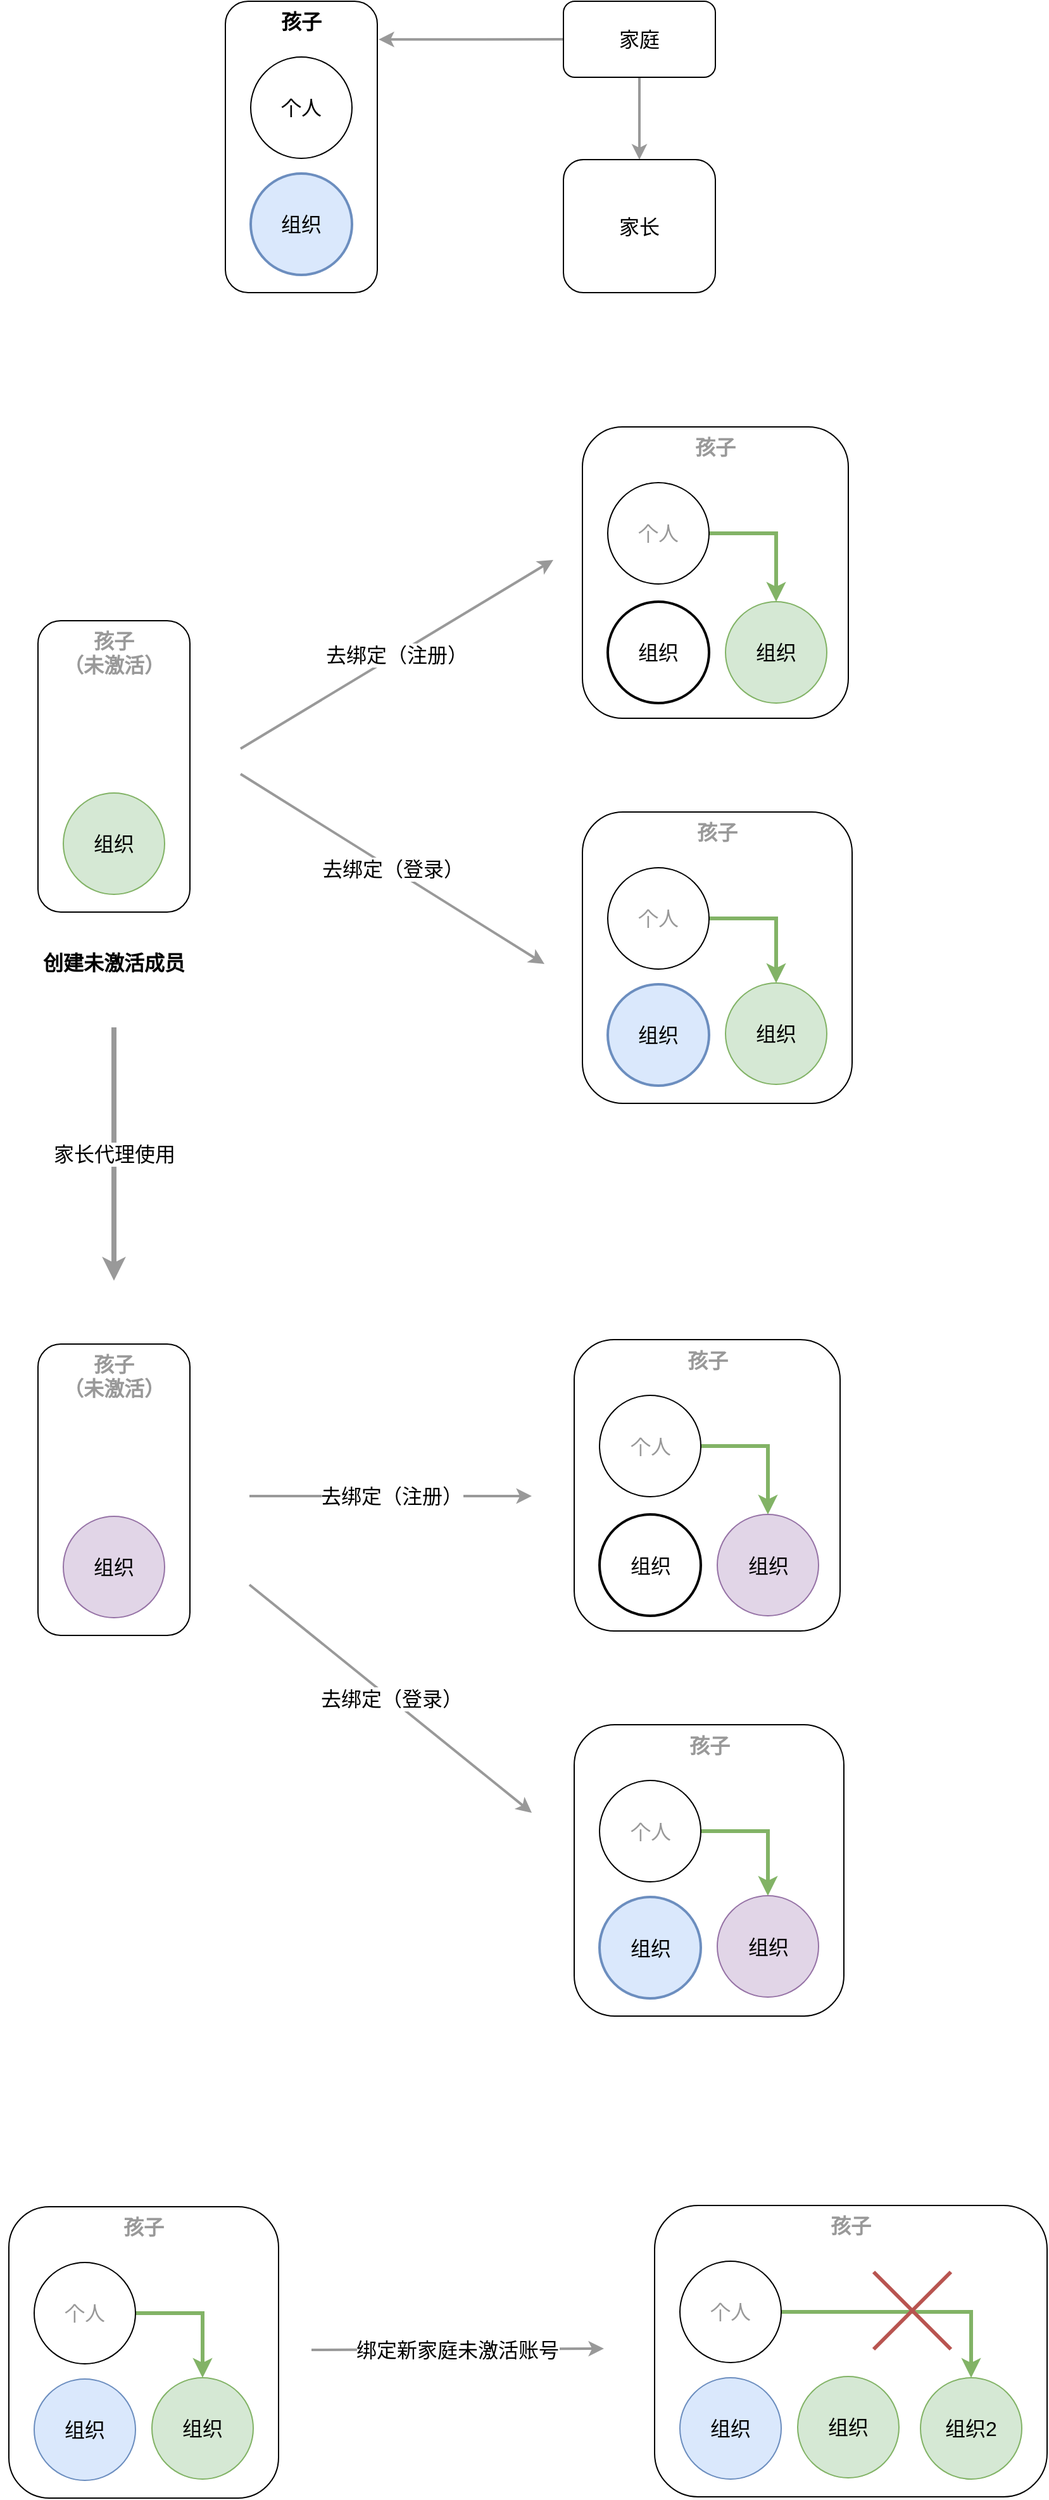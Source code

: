 <mxfile version="14.1.9" type="github" pages="2">
  <diagram id="Cac-hUQVUq3Df50x9ENL" name="Page-1">
    <mxGraphModel dx="1422" dy="892" grid="1" gridSize="10" guides="1" tooltips="1" connect="1" arrows="1" fold="1" page="1" pageScale="1" pageWidth="827" pageHeight="1169" math="0" shadow="0">
      <root>
        <mxCell id="0" />
        <mxCell id="1" parent="0" />
        <mxCell id="xXE9XdrUVikF0zcDaUjN-1" value="孩子" style="rounded=1;whiteSpace=wrap;html=1;fontSize=16;fontColor=#000000;verticalAlign=top;fontStyle=1" vertex="1" parent="1">
          <mxGeometry x="208" y="30" width="120" height="230" as="geometry" />
        </mxCell>
        <mxCell id="xXE9XdrUVikF0zcDaUjN-2" value="个人" style="ellipse;whiteSpace=wrap;html=1;aspect=fixed;fontSize=16;fontColor=#000000;" vertex="1" parent="1">
          <mxGeometry x="228" y="74" width="80" height="80" as="geometry" />
        </mxCell>
        <mxCell id="xXE9XdrUVikF0zcDaUjN-3" value="组织" style="ellipse;whiteSpace=wrap;html=1;aspect=fixed;fontSize=16;fillColor=#dae8fc;strokeColor=#6c8ebf;fontColor=#000000;strokeWidth=2;" vertex="1" parent="1">
          <mxGeometry x="228" y="166" width="80" height="80" as="geometry" />
        </mxCell>
        <mxCell id="xXE9XdrUVikF0zcDaUjN-4" value="孩子&lt;br&gt;（未激活）" style="rounded=1;whiteSpace=wrap;html=1;fontSize=16;fontColor=#999999;verticalAlign=top;fontStyle=1" vertex="1" parent="1">
          <mxGeometry x="60" y="519" width="120" height="230" as="geometry" />
        </mxCell>
        <mxCell id="xXE9XdrUVikF0zcDaUjN-5" value="组织" style="ellipse;whiteSpace=wrap;html=1;aspect=fixed;fontSize=16;fillColor=#d5e8d4;strokeColor=#82b366;strokeWidth=1;" vertex="1" parent="1">
          <mxGeometry x="80" y="655" width="80" height="80" as="geometry" />
        </mxCell>
        <mxCell id="xXE9XdrUVikF0zcDaUjN-6" value="创建未激活成员" style="text;html=1;strokeColor=none;fillColor=none;align=center;verticalAlign=middle;whiteSpace=wrap;rounded=0;fontSize=16;fontColor=#000000;fontStyle=1" vertex="1" parent="1">
          <mxGeometry x="30" y="779" width="180" height="20" as="geometry" />
        </mxCell>
        <mxCell id="xXE9XdrUVikF0zcDaUjN-7" value="孩子&lt;br&gt;（未激活）" style="rounded=1;whiteSpace=wrap;html=1;fontSize=16;fontColor=#999999;verticalAlign=top;fontStyle=1" vertex="1" parent="1">
          <mxGeometry x="60" y="1090" width="120" height="230" as="geometry" />
        </mxCell>
        <mxCell id="xXE9XdrUVikF0zcDaUjN-8" value="组织" style="ellipse;whiteSpace=wrap;html=1;aspect=fixed;fontSize=16;fillColor=#e1d5e7;strokeColor=#9673a6;" vertex="1" parent="1">
          <mxGeometry x="80" y="1226" width="80" height="80" as="geometry" />
        </mxCell>
        <mxCell id="xXE9XdrUVikF0zcDaUjN-9" style="edgeStyle=none;rounded=0;orthogonalLoop=1;jettySize=auto;html=1;strokeColor=#999999;strokeWidth=2;fontSize=16;fontColor=#000000;entryX=1.009;entryY=0.131;entryDx=0;entryDy=0;entryPerimeter=0;" edge="1" parent="1" source="xXE9XdrUVikF0zcDaUjN-11" target="xXE9XdrUVikF0zcDaUjN-1">
          <mxGeometry relative="1" as="geometry" />
        </mxCell>
        <mxCell id="xXE9XdrUVikF0zcDaUjN-10" style="edgeStyle=none;rounded=0;orthogonalLoop=1;jettySize=auto;html=1;strokeColor=#999999;strokeWidth=2;fontSize=16;fontColor=#000000;" edge="1" parent="1" source="xXE9XdrUVikF0zcDaUjN-11" target="xXE9XdrUVikF0zcDaUjN-12">
          <mxGeometry relative="1" as="geometry" />
        </mxCell>
        <mxCell id="xXE9XdrUVikF0zcDaUjN-11" value="家庭" style="rounded=1;whiteSpace=wrap;html=1;fontSize=16;fontColor=#000000;align=center;" vertex="1" parent="1">
          <mxGeometry x="475" y="30" width="120" height="60" as="geometry" />
        </mxCell>
        <mxCell id="xXE9XdrUVikF0zcDaUjN-12" value="家长" style="rounded=1;whiteSpace=wrap;html=1;fontSize=16;fontColor=#000000;align=center;" vertex="1" parent="1">
          <mxGeometry x="475" y="155" width="120" height="105" as="geometry" />
        </mxCell>
        <mxCell id="xXE9XdrUVikF0zcDaUjN-13" value="去绑定（注册）" style="endArrow=classic;html=1;strokeColor=#999999;strokeWidth=2;fontSize=16;fontColor=#000000;" edge="1" parent="1">
          <mxGeometry width="50" height="50" relative="1" as="geometry">
            <mxPoint x="220" y="620" as="sourcePoint" />
            <mxPoint x="467" y="471" as="targetPoint" />
          </mxGeometry>
        </mxCell>
        <mxCell id="xXE9XdrUVikF0zcDaUjN-14" value="孩子" style="rounded=1;whiteSpace=wrap;html=1;fontSize=16;fontColor=#999999;verticalAlign=top;fontStyle=1" vertex="1" parent="1">
          <mxGeometry x="490" y="366" width="210" height="230" as="geometry" />
        </mxCell>
        <mxCell id="xXE9XdrUVikF0zcDaUjN-15" style="edgeStyle=orthogonalEdgeStyle;rounded=0;orthogonalLoop=1;jettySize=auto;html=1;strokeWidth=3;fontColor=#000000;fillColor=#d5e8d4;strokeColor=#82b366;" edge="1" parent="1" source="xXE9XdrUVikF0zcDaUjN-16" target="xXE9XdrUVikF0zcDaUjN-17">
          <mxGeometry relative="1" as="geometry" />
        </mxCell>
        <mxCell id="xXE9XdrUVikF0zcDaUjN-16" value="个人" style="ellipse;whiteSpace=wrap;html=1;aspect=fixed;fontSize=16;fontColor=#999999;" vertex="1" parent="1">
          <mxGeometry x="510" y="410" width="80" height="80" as="geometry" />
        </mxCell>
        <mxCell id="xXE9XdrUVikF0zcDaUjN-17" value="组织" style="ellipse;whiteSpace=wrap;html=1;aspect=fixed;fontSize=16;fillColor=#d5e8d4;strokeColor=#82b366;" vertex="1" parent="1">
          <mxGeometry x="603" y="504" width="80" height="80" as="geometry" />
        </mxCell>
        <mxCell id="xXE9XdrUVikF0zcDaUjN-18" value="孩子" style="rounded=1;whiteSpace=wrap;html=1;fontSize=16;fontColor=#999999;verticalAlign=top;fontStyle=1" vertex="1" parent="1">
          <mxGeometry x="490" y="670" width="213" height="230" as="geometry" />
        </mxCell>
        <mxCell id="xXE9XdrUVikF0zcDaUjN-19" style="edgeStyle=orthogonalEdgeStyle;rounded=0;orthogonalLoop=1;jettySize=auto;html=1;fillColor=#d5e8d4;strokeColor=#82b366;strokeWidth=3;" edge="1" parent="1" source="xXE9XdrUVikF0zcDaUjN-20" target="xXE9XdrUVikF0zcDaUjN-23">
          <mxGeometry relative="1" as="geometry" />
        </mxCell>
        <mxCell id="xXE9XdrUVikF0zcDaUjN-20" value="个人" style="ellipse;whiteSpace=wrap;html=1;aspect=fixed;fontSize=16;fontColor=#999999;" vertex="1" parent="1">
          <mxGeometry x="510" y="714" width="80" height="80" as="geometry" />
        </mxCell>
        <mxCell id="xXE9XdrUVikF0zcDaUjN-21" value="组织" style="ellipse;whiteSpace=wrap;html=1;aspect=fixed;fontSize=16;fillColor=#dae8fc;strokeColor=#6c8ebf;strokeWidth=2;" vertex="1" parent="1">
          <mxGeometry x="510" y="806" width="80" height="80" as="geometry" />
        </mxCell>
        <mxCell id="xXE9XdrUVikF0zcDaUjN-22" value="去绑定（登录）" style="endArrow=classic;html=1;strokeColor=#999999;strokeWidth=2;fontSize=16;fontColor=#000000;" edge="1" parent="1">
          <mxGeometry width="50" height="50" relative="1" as="geometry">
            <mxPoint x="220" y="640" as="sourcePoint" />
            <mxPoint x="460" y="790" as="targetPoint" />
          </mxGeometry>
        </mxCell>
        <mxCell id="xXE9XdrUVikF0zcDaUjN-23" value="组织" style="ellipse;whiteSpace=wrap;html=1;aspect=fixed;fontSize=16;fillColor=#d5e8d4;strokeColor=#82b366;" vertex="1" parent="1">
          <mxGeometry x="603" y="805" width="80" height="80" as="geometry" />
        </mxCell>
        <mxCell id="xXE9XdrUVikF0zcDaUjN-24" value="家长代理使用" style="endArrow=classic;html=1;strokeColor=#999999;strokeWidth=4;fontSize=16;fontColor=#000000;" edge="1" parent="1">
          <mxGeometry width="50" height="50" relative="1" as="geometry">
            <mxPoint x="120" y="840" as="sourcePoint" />
            <mxPoint x="120" y="1040" as="targetPoint" />
          </mxGeometry>
        </mxCell>
        <mxCell id="xXE9XdrUVikF0zcDaUjN-25" value="组织" style="ellipse;whiteSpace=wrap;html=1;aspect=fixed;fontSize=16;strokeWidth=2;" vertex="1" parent="1">
          <mxGeometry x="510" y="504" width="80" height="80" as="geometry" />
        </mxCell>
        <mxCell id="xXE9XdrUVikF0zcDaUjN-26" value="孩子" style="rounded=1;whiteSpace=wrap;html=1;fontSize=16;fontColor=#999999;verticalAlign=top;fontStyle=1" vertex="1" parent="1">
          <mxGeometry x="483.5" y="1086.5" width="210" height="230" as="geometry" />
        </mxCell>
        <mxCell id="xXE9XdrUVikF0zcDaUjN-27" style="edgeStyle=orthogonalEdgeStyle;rounded=0;orthogonalLoop=1;jettySize=auto;html=1;strokeWidth=3;fontColor=#000000;fillColor=#d5e8d4;strokeColor=#82b366;" edge="1" parent="1" source="xXE9XdrUVikF0zcDaUjN-28" target="xXE9XdrUVikF0zcDaUjN-29">
          <mxGeometry relative="1" as="geometry" />
        </mxCell>
        <mxCell id="xXE9XdrUVikF0zcDaUjN-28" value="个人" style="ellipse;whiteSpace=wrap;html=1;aspect=fixed;fontSize=16;fontColor=#999999;" vertex="1" parent="1">
          <mxGeometry x="503.5" y="1130.5" width="80" height="80" as="geometry" />
        </mxCell>
        <mxCell id="xXE9XdrUVikF0zcDaUjN-29" value="组织" style="ellipse;whiteSpace=wrap;html=1;aspect=fixed;fontSize=16;fillColor=#e1d5e7;strokeColor=#9673a6;" vertex="1" parent="1">
          <mxGeometry x="596.5" y="1224.5" width="80" height="80" as="geometry" />
        </mxCell>
        <mxCell id="xXE9XdrUVikF0zcDaUjN-30" value="孩子" style="rounded=1;whiteSpace=wrap;html=1;fontSize=16;fontColor=#999999;verticalAlign=top;fontStyle=1" vertex="1" parent="1">
          <mxGeometry x="483.5" y="1390.5" width="213" height="230" as="geometry" />
        </mxCell>
        <mxCell id="xXE9XdrUVikF0zcDaUjN-31" style="edgeStyle=orthogonalEdgeStyle;rounded=0;orthogonalLoop=1;jettySize=auto;html=1;fillColor=#d5e8d4;strokeColor=#82b366;strokeWidth=3;" edge="1" parent="1" source="xXE9XdrUVikF0zcDaUjN-32" target="xXE9XdrUVikF0zcDaUjN-34">
          <mxGeometry relative="1" as="geometry" />
        </mxCell>
        <mxCell id="xXE9XdrUVikF0zcDaUjN-32" value="个人" style="ellipse;whiteSpace=wrap;html=1;aspect=fixed;fontSize=16;fontColor=#999999;" vertex="1" parent="1">
          <mxGeometry x="503.5" y="1434.5" width="80" height="80" as="geometry" />
        </mxCell>
        <mxCell id="xXE9XdrUVikF0zcDaUjN-33" value="组织" style="ellipse;whiteSpace=wrap;html=1;aspect=fixed;fontSize=16;fillColor=#dae8fc;strokeColor=#6c8ebf;strokeWidth=2;" vertex="1" parent="1">
          <mxGeometry x="503.5" y="1526.5" width="80" height="80" as="geometry" />
        </mxCell>
        <mxCell id="xXE9XdrUVikF0zcDaUjN-34" value="组织" style="ellipse;whiteSpace=wrap;html=1;aspect=fixed;fontSize=16;fillColor=#e1d5e7;strokeColor=#9673a6;" vertex="1" parent="1">
          <mxGeometry x="596.5" y="1525.5" width="80" height="80" as="geometry" />
        </mxCell>
        <mxCell id="xXE9XdrUVikF0zcDaUjN-35" value="组织" style="ellipse;whiteSpace=wrap;html=1;aspect=fixed;fontSize=16;strokeWidth=2;" vertex="1" parent="1">
          <mxGeometry x="503.5" y="1224.5" width="80" height="80" as="geometry" />
        </mxCell>
        <mxCell id="xXE9XdrUVikF0zcDaUjN-36" value="去绑定（注册）" style="endArrow=classic;html=1;strokeColor=#999999;strokeWidth=2;fontSize=16;fontColor=#000000;" edge="1" parent="1">
          <mxGeometry width="50" height="50" relative="1" as="geometry">
            <mxPoint x="227" y="1210" as="sourcePoint" />
            <mxPoint x="450" y="1210" as="targetPoint" />
          </mxGeometry>
        </mxCell>
        <mxCell id="xXE9XdrUVikF0zcDaUjN-37" value="去绑定（登录）" style="endArrow=classic;html=1;strokeColor=#999999;strokeWidth=2;fontSize=16;fontColor=#000000;" edge="1" parent="1">
          <mxGeometry width="50" height="50" relative="1" as="geometry">
            <mxPoint x="227" y="1280" as="sourcePoint" />
            <mxPoint x="450" y="1460" as="targetPoint" />
          </mxGeometry>
        </mxCell>
        <mxCell id="xXE9XdrUVikF0zcDaUjN-38" value="绑定新家庭未激活账号" style="endArrow=classic;html=1;strokeColor=#999999;strokeWidth=2;fontSize=16;fontColor=#000000;" edge="1" parent="1">
          <mxGeometry width="50" height="50" relative="1" as="geometry">
            <mxPoint x="276" y="1884" as="sourcePoint" />
            <mxPoint x="507" y="1883" as="targetPoint" />
          </mxGeometry>
        </mxCell>
        <mxCell id="xXE9XdrUVikF0zcDaUjN-39" value="孩子" style="rounded=1;whiteSpace=wrap;html=1;fontSize=16;fontColor=#999999;verticalAlign=top;fontStyle=1" vertex="1" parent="1">
          <mxGeometry x="547" y="1770" width="310" height="230" as="geometry" />
        </mxCell>
        <mxCell id="xXE9XdrUVikF0zcDaUjN-40" style="edgeStyle=orthogonalEdgeStyle;rounded=0;orthogonalLoop=1;jettySize=auto;html=1;fillColor=#d5e8d4;strokeColor=#82b366;strokeWidth=3;" edge="1" parent="1" source="xXE9XdrUVikF0zcDaUjN-41" target="xXE9XdrUVikF0zcDaUjN-44">
          <mxGeometry relative="1" as="geometry">
            <Array as="points">
              <mxPoint x="797" y="1854" />
            </Array>
          </mxGeometry>
        </mxCell>
        <mxCell id="xXE9XdrUVikF0zcDaUjN-41" value="个人" style="ellipse;whiteSpace=wrap;html=1;aspect=fixed;fontSize=16;fontColor=#999999;" vertex="1" parent="1">
          <mxGeometry x="567" y="1814" width="80" height="80" as="geometry" />
        </mxCell>
        <mxCell id="xXE9XdrUVikF0zcDaUjN-42" value="组织" style="ellipse;whiteSpace=wrap;html=1;aspect=fixed;fontSize=16;fillColor=#dae8fc;strokeColor=#6c8ebf;" vertex="1" parent="1">
          <mxGeometry x="567" y="1906" width="80" height="80" as="geometry" />
        </mxCell>
        <mxCell id="xXE9XdrUVikF0zcDaUjN-43" value="组织" style="ellipse;whiteSpace=wrap;html=1;aspect=fixed;fontSize=16;fillColor=#d5e8d4;strokeColor=#82b366;" vertex="1" parent="1">
          <mxGeometry x="660" y="1905" width="80" height="80" as="geometry" />
        </mxCell>
        <mxCell id="xXE9XdrUVikF0zcDaUjN-44" value="组织2" style="ellipse;whiteSpace=wrap;html=1;aspect=fixed;fontSize=16;fillColor=#d5e8d4;strokeColor=#82b366;" vertex="1" parent="1">
          <mxGeometry x="757" y="1906" width="80" height="80" as="geometry" />
        </mxCell>
        <mxCell id="xXE9XdrUVikF0zcDaUjN-45" value="孩子" style="rounded=1;whiteSpace=wrap;html=1;fontSize=16;fontColor=#999999;verticalAlign=top;fontStyle=1" vertex="1" parent="1">
          <mxGeometry x="37" y="1771" width="213" height="230" as="geometry" />
        </mxCell>
        <mxCell id="xXE9XdrUVikF0zcDaUjN-46" style="edgeStyle=orthogonalEdgeStyle;rounded=0;orthogonalLoop=1;jettySize=auto;html=1;fillColor=#d5e8d4;strokeColor=#82b366;strokeWidth=3;" edge="1" parent="1" source="xXE9XdrUVikF0zcDaUjN-47" target="xXE9XdrUVikF0zcDaUjN-49">
          <mxGeometry relative="1" as="geometry" />
        </mxCell>
        <mxCell id="xXE9XdrUVikF0zcDaUjN-47" value="个人" style="ellipse;whiteSpace=wrap;html=1;aspect=fixed;fontSize=16;fontColor=#999999;" vertex="1" parent="1">
          <mxGeometry x="57" y="1815" width="80" height="80" as="geometry" />
        </mxCell>
        <mxCell id="xXE9XdrUVikF0zcDaUjN-48" value="组织" style="ellipse;whiteSpace=wrap;html=1;aspect=fixed;fontSize=16;fillColor=#dae8fc;strokeColor=#6c8ebf;" vertex="1" parent="1">
          <mxGeometry x="57" y="1907" width="80" height="80" as="geometry" />
        </mxCell>
        <mxCell id="xXE9XdrUVikF0zcDaUjN-49" value="组织" style="ellipse;whiteSpace=wrap;html=1;aspect=fixed;fontSize=16;fillColor=#d5e8d4;strokeColor=#82b366;" vertex="1" parent="1">
          <mxGeometry x="150" y="1906" width="80" height="80" as="geometry" />
        </mxCell>
        <mxCell id="xXE9XdrUVikF0zcDaUjN-50" value="" style="shape=umlDestroy;whiteSpace=wrap;html=1;strokeWidth=3;align=center;fillColor=#f8cecc;strokeColor=#b85450;" vertex="1" parent="1">
          <mxGeometry x="720" y="1822.5" width="61" height="61" as="geometry" />
        </mxCell>
      </root>
    </mxGraphModel>
  </diagram>
  <diagram id="ceH8nuRsR9pP0ZFEwfBS" name="Page-2">
    <mxGraphModel dx="1422" dy="892" grid="1" gridSize="10" guides="1" tooltips="1" connect="1" arrows="1" fold="1" page="1" pageScale="1" pageWidth="827" pageHeight="1169" math="0" shadow="0">
      <root>
        <mxCell id="WKbESovCnMBGhhpLqmb3-0" />
        <mxCell id="WKbESovCnMBGhhpLqmb3-1" parent="WKbESovCnMBGhhpLqmb3-0" />
        <mxCell id="WKbESovCnMBGhhpLqmb3-2" value="孩子" style="rounded=1;whiteSpace=wrap;html=1;fontSize=16;fontColor=#000000;verticalAlign=top;fontStyle=1" vertex="1" parent="WKbESovCnMBGhhpLqmb3-1">
          <mxGeometry x="180" y="40" width="120" height="230" as="geometry" />
        </mxCell>
        <mxCell id="WKbESovCnMBGhhpLqmb3-3" value="个人" style="ellipse;whiteSpace=wrap;html=1;aspect=fixed;fontSize=16;fontColor=#000000;" vertex="1" parent="WKbESovCnMBGhhpLqmb3-1">
          <mxGeometry x="200" y="84" width="80" height="80" as="geometry" />
        </mxCell>
        <mxCell id="WKbESovCnMBGhhpLqmb3-4" value="组织" style="ellipse;whiteSpace=wrap;html=1;aspect=fixed;fontSize=16;fillColor=#dae8fc;strokeColor=#6c8ebf;fontColor=#000000;" vertex="1" parent="WKbESovCnMBGhhpLqmb3-1">
          <mxGeometry x="200" y="176" width="80" height="80" as="geometry" />
        </mxCell>
        <mxCell id="WKbESovCnMBGhhpLqmb3-5" value="孩子&lt;br&gt;（未激活）" style="rounded=1;whiteSpace=wrap;html=1;fontSize=16;fontColor=#999999;verticalAlign=top;fontStyle=1" vertex="1" parent="WKbESovCnMBGhhpLqmb3-1">
          <mxGeometry x="70" y="584" width="120" height="230" as="geometry" />
        </mxCell>
        <mxCell id="WKbESovCnMBGhhpLqmb3-6" value="组织" style="ellipse;whiteSpace=wrap;html=1;aspect=fixed;fontSize=16;fillColor=#d5e8d4;strokeColor=#82b366;" vertex="1" parent="WKbESovCnMBGhhpLqmb3-1">
          <mxGeometry x="90" y="720" width="80" height="80" as="geometry" />
        </mxCell>
        <mxCell id="WKbESovCnMBGhhpLqmb3-7" value="创建未激活成员" style="text;html=1;strokeColor=none;fillColor=none;align=center;verticalAlign=middle;whiteSpace=wrap;rounded=0;fontSize=16;fontColor=#000000;fontStyle=1" vertex="1" parent="WKbESovCnMBGhhpLqmb3-1">
          <mxGeometry x="40" y="844" width="180" height="20" as="geometry" />
        </mxCell>
        <mxCell id="WKbESovCnMBGhhpLqmb3-8" value="孩子&lt;br&gt;（未激活）" style="rounded=1;whiteSpace=wrap;html=1;fontSize=16;fontColor=#999999;verticalAlign=top;fontStyle=1" vertex="1" parent="WKbESovCnMBGhhpLqmb3-1">
          <mxGeometry x="70" y="1155" width="120" height="230" as="geometry" />
        </mxCell>
        <mxCell id="WKbESovCnMBGhhpLqmb3-9" value="组织" style="ellipse;whiteSpace=wrap;html=1;aspect=fixed;fontSize=16;fillColor=#e1d5e7;strokeColor=#9673a6;" vertex="1" parent="WKbESovCnMBGhhpLqmb3-1">
          <mxGeometry x="90" y="1291" width="80" height="80" as="geometry" />
        </mxCell>
        <mxCell id="WKbESovCnMBGhhpLqmb3-10" style="edgeStyle=none;rounded=0;orthogonalLoop=1;jettySize=auto;html=1;strokeColor=#999999;strokeWidth=2;fontSize=16;fontColor=#000000;entryX=1.009;entryY=0.131;entryDx=0;entryDy=0;entryPerimeter=0;" edge="1" parent="WKbESovCnMBGhhpLqmb3-1" source="WKbESovCnMBGhhpLqmb3-12" target="WKbESovCnMBGhhpLqmb3-2">
          <mxGeometry relative="1" as="geometry" />
        </mxCell>
        <mxCell id="WKbESovCnMBGhhpLqmb3-11" style="edgeStyle=none;rounded=0;orthogonalLoop=1;jettySize=auto;html=1;strokeColor=#999999;strokeWidth=2;fontSize=16;fontColor=#000000;" edge="1" parent="WKbESovCnMBGhhpLqmb3-1" source="WKbESovCnMBGhhpLqmb3-12" target="WKbESovCnMBGhhpLqmb3-13">
          <mxGeometry relative="1" as="geometry" />
        </mxCell>
        <mxCell id="WKbESovCnMBGhhpLqmb3-12" value="家庭" style="rounded=1;whiteSpace=wrap;html=1;fontSize=16;fontColor=#000000;align=center;" vertex="1" parent="WKbESovCnMBGhhpLqmb3-1">
          <mxGeometry x="447" y="40" width="120" height="60" as="geometry" />
        </mxCell>
        <mxCell id="WKbESovCnMBGhhpLqmb3-13" value="家长" style="rounded=1;whiteSpace=wrap;html=1;fontSize=16;fontColor=#000000;align=center;" vertex="1" parent="WKbESovCnMBGhhpLqmb3-1">
          <mxGeometry x="447" y="165" width="120" height="105" as="geometry" />
        </mxCell>
        <mxCell id="WKbESovCnMBGhhpLqmb3-14" value="去绑定（注册）" style="endArrow=classic;html=1;strokeColor=#999999;strokeWidth=2;fontSize=16;fontColor=#000000;" edge="1" parent="WKbESovCnMBGhhpLqmb3-1">
          <mxGeometry width="50" height="50" relative="1" as="geometry">
            <mxPoint x="230" y="630" as="sourcePoint" />
            <mxPoint x="477" y="536" as="targetPoint" />
          </mxGeometry>
        </mxCell>
        <mxCell id="WKbESovCnMBGhhpLqmb3-15" value="孩子" style="rounded=1;whiteSpace=wrap;html=1;fontSize=16;fontColor=#999999;verticalAlign=top;fontStyle=1" vertex="1" parent="WKbESovCnMBGhhpLqmb3-1">
          <mxGeometry x="500" y="431" width="210" height="230" as="geometry" />
        </mxCell>
        <mxCell id="WKbESovCnMBGhhpLqmb3-16" value="个人" style="ellipse;whiteSpace=wrap;html=1;aspect=fixed;fontSize=16;fontColor=#999999;" vertex="1" parent="WKbESovCnMBGhhpLqmb3-1">
          <mxGeometry x="520" y="475" width="80" height="80" as="geometry" />
        </mxCell>
        <mxCell id="WKbESovCnMBGhhpLqmb3-17" value="组织" style="ellipse;whiteSpace=wrap;html=1;aspect=fixed;fontSize=16;fillColor=#d5e8d4;strokeColor=#82b366;" vertex="1" parent="WKbESovCnMBGhhpLqmb3-1">
          <mxGeometry x="613" y="569" width="80" height="80" as="geometry" />
        </mxCell>
        <mxCell id="WKbESovCnMBGhhpLqmb3-18" value="孩子" style="rounded=1;whiteSpace=wrap;html=1;fontSize=16;fontColor=#999999;verticalAlign=top;fontStyle=1" vertex="1" parent="WKbESovCnMBGhhpLqmb3-1">
          <mxGeometry x="500" y="735" width="213" height="230" as="geometry" />
        </mxCell>
        <mxCell id="WKbESovCnMBGhhpLqmb3-19" value="个人" style="ellipse;whiteSpace=wrap;html=1;aspect=fixed;fontSize=16;fontColor=#999999;" vertex="1" parent="WKbESovCnMBGhhpLqmb3-1">
          <mxGeometry x="520" y="779" width="80" height="80" as="geometry" />
        </mxCell>
        <mxCell id="WKbESovCnMBGhhpLqmb3-20" value="组织" style="ellipse;whiteSpace=wrap;html=1;aspect=fixed;fontSize=16;fillColor=#dae8fc;strokeColor=#6c8ebf;strokeWidth=2;fontStyle=1" vertex="1" parent="WKbESovCnMBGhhpLqmb3-1">
          <mxGeometry x="520" y="871" width="80" height="80" as="geometry" />
        </mxCell>
        <mxCell id="WKbESovCnMBGhhpLqmb3-21" value="去绑定（登录）" style="endArrow=classic;html=1;strokeColor=#999999;strokeWidth=2;fontSize=16;fontColor=#000000;" edge="1" parent="WKbESovCnMBGhhpLqmb3-1">
          <mxGeometry width="50" height="50" relative="1" as="geometry">
            <mxPoint x="230" y="720" as="sourcePoint" />
            <mxPoint x="470" y="855" as="targetPoint" />
          </mxGeometry>
        </mxCell>
        <mxCell id="WKbESovCnMBGhhpLqmb3-22" value="组织" style="ellipse;whiteSpace=wrap;html=1;aspect=fixed;fontSize=16;fillColor=#d5e8d4;strokeColor=#82b366;" vertex="1" parent="WKbESovCnMBGhhpLqmb3-1">
          <mxGeometry x="613" y="870" width="80" height="80" as="geometry" />
        </mxCell>
        <mxCell id="WKbESovCnMBGhhpLqmb3-23" value="家长代理使用" style="endArrow=classic;html=1;strokeColor=#999999;strokeWidth=4;fontSize=16;fontColor=#000000;" edge="1" parent="WKbESovCnMBGhhpLqmb3-1">
          <mxGeometry width="50" height="50" relative="1" as="geometry">
            <mxPoint x="130" y="905" as="sourcePoint" />
            <mxPoint x="130" y="1105" as="targetPoint" />
          </mxGeometry>
        </mxCell>
        <mxCell id="WKbESovCnMBGhhpLqmb3-24" value="组织" style="ellipse;whiteSpace=wrap;html=1;aspect=fixed;fontSize=16;strokeWidth=2;fontStyle=1" vertex="1" parent="WKbESovCnMBGhhpLqmb3-1">
          <mxGeometry x="520" y="569" width="80" height="80" as="geometry" />
        </mxCell>
        <mxCell id="WKbESovCnMBGhhpLqmb3-25" value="孩子" style="rounded=1;whiteSpace=wrap;html=1;fontSize=16;fontColor=#999999;verticalAlign=top;fontStyle=1" vertex="1" parent="WKbESovCnMBGhhpLqmb3-1">
          <mxGeometry x="493.5" y="1151.5" width="210" height="230" as="geometry" />
        </mxCell>
        <mxCell id="WKbESovCnMBGhhpLqmb3-26" value="个人" style="ellipse;whiteSpace=wrap;html=1;aspect=fixed;fontSize=16;fontColor=#999999;" vertex="1" parent="WKbESovCnMBGhhpLqmb3-1">
          <mxGeometry x="513.5" y="1195.5" width="80" height="80" as="geometry" />
        </mxCell>
        <mxCell id="WKbESovCnMBGhhpLqmb3-27" value="组织" style="ellipse;whiteSpace=wrap;html=1;aspect=fixed;fontSize=16;fillColor=#e1d5e7;strokeColor=#9673a6;" vertex="1" parent="WKbESovCnMBGhhpLqmb3-1">
          <mxGeometry x="606.5" y="1289.5" width="80" height="80" as="geometry" />
        </mxCell>
        <mxCell id="WKbESovCnMBGhhpLqmb3-28" value="孩子" style="rounded=1;whiteSpace=wrap;html=1;fontSize=16;fontColor=#999999;verticalAlign=top;fontStyle=1" vertex="1" parent="WKbESovCnMBGhhpLqmb3-1">
          <mxGeometry x="493.5" y="1455.5" width="213" height="230" as="geometry" />
        </mxCell>
        <mxCell id="WKbESovCnMBGhhpLqmb3-29" value="个人" style="ellipse;whiteSpace=wrap;html=1;aspect=fixed;fontSize=16;fontColor=#999999;" vertex="1" parent="WKbESovCnMBGhhpLqmb3-1">
          <mxGeometry x="513.5" y="1499.5" width="80" height="80" as="geometry" />
        </mxCell>
        <mxCell id="WKbESovCnMBGhhpLqmb3-30" value="组织" style="ellipse;whiteSpace=wrap;html=1;aspect=fixed;fontSize=16;fillColor=#dae8fc;strokeColor=#6c8ebf;strokeWidth=2;fontStyle=1" vertex="1" parent="WKbESovCnMBGhhpLqmb3-1">
          <mxGeometry x="513.5" y="1591.5" width="80" height="80" as="geometry" />
        </mxCell>
        <mxCell id="WKbESovCnMBGhhpLqmb3-31" value="组织" style="ellipse;whiteSpace=wrap;html=1;aspect=fixed;fontSize=16;fillColor=#e1d5e7;strokeColor=#9673a6;" vertex="1" parent="WKbESovCnMBGhhpLqmb3-1">
          <mxGeometry x="606.5" y="1590.5" width="80" height="80" as="geometry" />
        </mxCell>
        <mxCell id="WKbESovCnMBGhhpLqmb3-32" value="组织" style="ellipse;whiteSpace=wrap;html=1;aspect=fixed;fontSize=16;strokeWidth=2;fontStyle=1" vertex="1" parent="WKbESovCnMBGhhpLqmb3-1">
          <mxGeometry x="513.5" y="1289.5" width="80" height="80" as="geometry" />
        </mxCell>
        <mxCell id="WKbESovCnMBGhhpLqmb3-33" value="去绑定（注册）" style="endArrow=classic;html=1;strokeColor=#999999;strokeWidth=2;fontSize=16;fontColor=#000000;" edge="1" parent="WKbESovCnMBGhhpLqmb3-1">
          <mxGeometry width="50" height="50" relative="1" as="geometry">
            <mxPoint x="237" y="1275" as="sourcePoint" />
            <mxPoint x="460" y="1275" as="targetPoint" />
          </mxGeometry>
        </mxCell>
        <mxCell id="WKbESovCnMBGhhpLqmb3-34" value="去绑定（登录）" style="endArrow=classic;html=1;strokeColor=#999999;strokeWidth=2;fontSize=16;fontColor=#000000;" edge="1" parent="WKbESovCnMBGhhpLqmb3-1">
          <mxGeometry width="50" height="50" relative="1" as="geometry">
            <mxPoint x="237" y="1345" as="sourcePoint" />
            <mxPoint x="460" y="1525" as="targetPoint" />
          </mxGeometry>
        </mxCell>
        <mxCell id="WKbESovCnMBGhhpLqmb3-35" value="绑定新家庭未激活账号" style="endArrow=classic;html=1;strokeColor=#999999;strokeWidth=2;fontSize=16;fontColor=#000000;" edge="1" parent="WKbESovCnMBGhhpLqmb3-1">
          <mxGeometry width="50" height="50" relative="1" as="geometry">
            <mxPoint x="230" y="1915.5" as="sourcePoint" />
            <mxPoint x="461.0" y="1914.5" as="targetPoint" />
          </mxGeometry>
        </mxCell>
        <mxCell id="WKbESovCnMBGhhpLqmb3-36" value="孩子" style="rounded=1;whiteSpace=wrap;html=1;fontSize=16;fontColor=#999999;verticalAlign=top;fontStyle=1" vertex="1" parent="WKbESovCnMBGhhpLqmb3-1">
          <mxGeometry x="490" y="1800" width="210" height="230" as="geometry" />
        </mxCell>
        <mxCell id="WKbESovCnMBGhhpLqmb3-37" value="个人" style="ellipse;whiteSpace=wrap;html=1;aspect=fixed;fontSize=16;fontColor=#999999;" vertex="1" parent="WKbESovCnMBGhhpLqmb3-1">
          <mxGeometry x="510" y="1844" width="80" height="80" as="geometry" />
        </mxCell>
        <mxCell id="WKbESovCnMBGhhpLqmb3-38" value="组织" style="ellipse;whiteSpace=wrap;html=1;aspect=fixed;fontSize=16;fillColor=#dae8fc;strokeColor=#6c8ebf;" vertex="1" parent="WKbESovCnMBGhhpLqmb3-1">
          <mxGeometry x="510" y="1936" width="80" height="80" as="geometry" />
        </mxCell>
        <mxCell id="WKbESovCnMBGhhpLqmb3-39" value="组织" style="ellipse;whiteSpace=wrap;html=1;aspect=fixed;fontSize=16;fillColor=#d5e8d4;strokeColor=#82b366;" vertex="1" parent="WKbESovCnMBGhhpLqmb3-1">
          <mxGeometry x="603" y="1935" width="80" height="80" as="geometry" />
        </mxCell>
        <mxCell id="WKbESovCnMBGhhpLqmb3-40" value="孩子" style="rounded=1;whiteSpace=wrap;html=1;fontSize=16;fontColor=#999999;verticalAlign=top;fontStyle=1" vertex="1" parent="WKbESovCnMBGhhpLqmb3-1">
          <mxGeometry x="70" y="1800" width="120" height="230" as="geometry" />
        </mxCell>
        <mxCell id="WKbESovCnMBGhhpLqmb3-41" value="个人" style="ellipse;whiteSpace=wrap;html=1;aspect=fixed;fontSize=16;fontColor=#999999;" vertex="1" parent="WKbESovCnMBGhhpLqmb3-1">
          <mxGeometry x="90" y="1844" width="80" height="80" as="geometry" />
        </mxCell>
        <mxCell id="WKbESovCnMBGhhpLqmb3-42" value="组织" style="ellipse;whiteSpace=wrap;html=1;aspect=fixed;fontSize=16;fillColor=#dae8fc;strokeColor=#6c8ebf;" vertex="1" parent="WKbESovCnMBGhhpLqmb3-1">
          <mxGeometry x="90" y="1936" width="80" height="80" as="geometry" />
        </mxCell>
        <mxCell id="WKbESovCnMBGhhpLqmb3-43" value="" style="shape=umlDestroy;whiteSpace=wrap;html=1;strokeWidth=3;align=center;fillColor=#f8cecc;strokeColor=#b85450;" vertex="1" parent="WKbESovCnMBGhhpLqmb3-1">
          <mxGeometry x="612.5" y="1944.5" width="61" height="61" as="geometry" />
        </mxCell>
        <mxCell id="WKbESovCnMBGhhpLqmb3-44" value="" style="shape=umlDestroy;whiteSpace=wrap;html=1;strokeWidth=3;align=center;fillColor=#f8cecc;strokeColor=#b85450;" vertex="1" parent="WKbESovCnMBGhhpLqmb3-1">
          <mxGeometry x="616" y="1299" width="61" height="61" as="geometry" />
        </mxCell>
        <mxCell id="WKbESovCnMBGhhpLqmb3-45" value="" style="shape=umlDestroy;whiteSpace=wrap;html=1;strokeWidth=3;align=center;fillColor=#f8cecc;strokeColor=#b85450;" vertex="1" parent="WKbESovCnMBGhhpLqmb3-1">
          <mxGeometry x="616" y="1601" width="61" height="61" as="geometry" />
        </mxCell>
        <mxCell id="WKbESovCnMBGhhpLqmb3-46" value="" style="shape=umlDestroy;whiteSpace=wrap;html=1;strokeWidth=3;align=center;fillColor=#f8cecc;strokeColor=#b85450;" vertex="1" parent="WKbESovCnMBGhhpLqmb3-1">
          <mxGeometry x="622.5" y="880.5" width="61" height="61" as="geometry" />
        </mxCell>
        <mxCell id="WKbESovCnMBGhhpLqmb3-47" value="" style="shape=umlDestroy;whiteSpace=wrap;html=1;strokeWidth=3;align=center;fillColor=#f8cecc;strokeColor=#b85450;" vertex="1" parent="WKbESovCnMBGhhpLqmb3-1">
          <mxGeometry x="622.5" y="578.5" width="61" height="61" as="geometry" />
        </mxCell>
      </root>
    </mxGraphModel>
  </diagram>
</mxfile>
